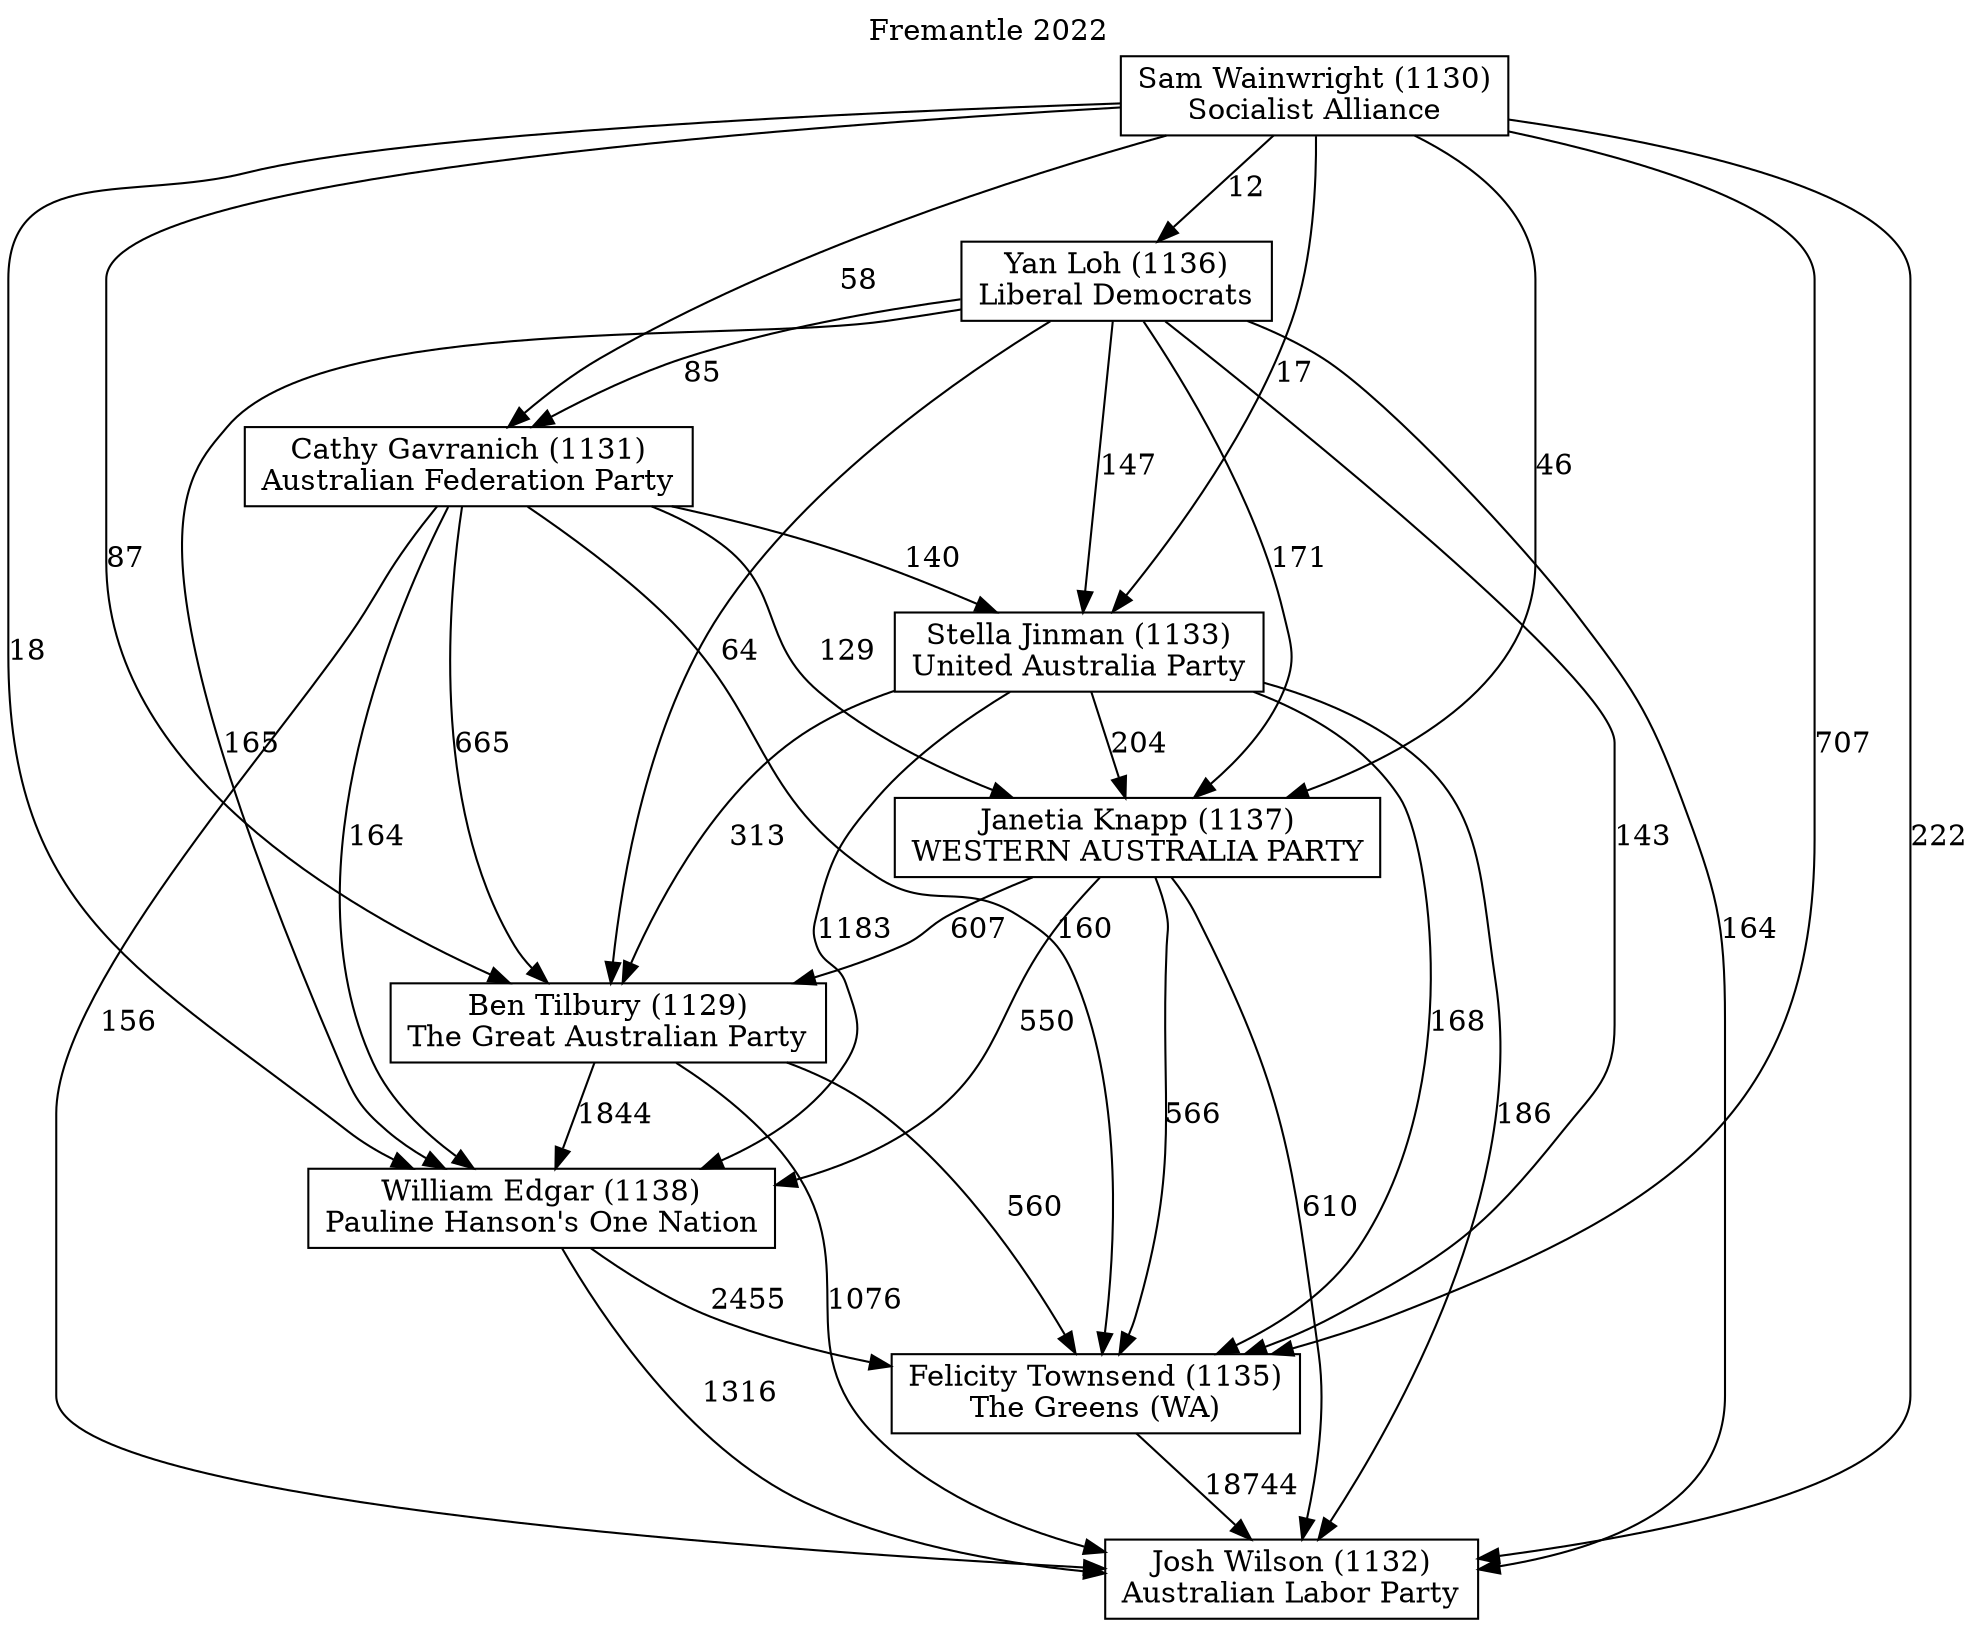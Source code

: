 // House preference flow
digraph "Josh Wilson (1132)_Fremantle_2022" {
	graph [label="Fremantle 2022" labelloc=t mclimit=10]
	node [shape=box]
	"Josh Wilson (1132)" [label="Josh Wilson (1132)
Australian Labor Party"]
	"Yan Loh (1136)" [label="Yan Loh (1136)
Liberal Democrats"]
	"William Edgar (1138)" [label="William Edgar (1138)
Pauline Hanson's One Nation"]
	"Sam Wainwright (1130)" [label="Sam Wainwright (1130)
Socialist Alliance"]
	"Ben Tilbury (1129)" [label="Ben Tilbury (1129)
The Great Australian Party"]
	"Cathy Gavranich (1131)" [label="Cathy Gavranich (1131)
Australian Federation Party"]
	"Janetia Knapp (1137)" [label="Janetia Knapp (1137)
WESTERN AUSTRALIA PARTY"]
	"Stella Jinman (1133)" [label="Stella Jinman (1133)
United Australia Party"]
	"Felicity Townsend (1135)" [label="Felicity Townsend (1135)
The Greens (WA)"]
	"Sam Wainwright (1130)" -> "Stella Jinman (1133)" [label=17]
	"Ben Tilbury (1129)" -> "Felicity Townsend (1135)" [label=560]
	"Janetia Knapp (1137)" -> "Ben Tilbury (1129)" [label=607]
	"Cathy Gavranich (1131)" -> "Josh Wilson (1132)" [label=156]
	"Cathy Gavranich (1131)" -> "William Edgar (1138)" [label=164]
	"Yan Loh (1136)" -> "Josh Wilson (1132)" [label=164]
	"Janetia Knapp (1137)" -> "Felicity Townsend (1135)" [label=566]
	"Stella Jinman (1133)" -> "Ben Tilbury (1129)" [label=313]
	"Stella Jinman (1133)" -> "Felicity Townsend (1135)" [label=168]
	"Sam Wainwright (1130)" -> "Josh Wilson (1132)" [label=222]
	"Yan Loh (1136)" -> "Cathy Gavranich (1131)" [label=85]
	"Stella Jinman (1133)" -> "Josh Wilson (1132)" [label=186]
	"Felicity Townsend (1135)" -> "Josh Wilson (1132)" [label=18744]
	"Cathy Gavranich (1131)" -> "Stella Jinman (1133)" [label=140]
	"Yan Loh (1136)" -> "Stella Jinman (1133)" [label=147]
	"Cathy Gavranich (1131)" -> "Janetia Knapp (1137)" [label=129]
	"Janetia Knapp (1137)" -> "Josh Wilson (1132)" [label=610]
	"William Edgar (1138)" -> "Felicity Townsend (1135)" [label=2455]
	"Yan Loh (1136)" -> "Felicity Townsend (1135)" [label=143]
	"Sam Wainwright (1130)" -> "Yan Loh (1136)" [label=12]
	"Ben Tilbury (1129)" -> "William Edgar (1138)" [label=1844]
	"Stella Jinman (1133)" -> "Janetia Knapp (1137)" [label=204]
	"Sam Wainwright (1130)" -> "William Edgar (1138)" [label=18]
	"Stella Jinman (1133)" -> "William Edgar (1138)" [label=1183]
	"Yan Loh (1136)" -> "Janetia Knapp (1137)" [label=171]
	"Cathy Gavranich (1131)" -> "Felicity Townsend (1135)" [label=160]
	"Yan Loh (1136)" -> "William Edgar (1138)" [label=165]
	"Yan Loh (1136)" -> "Ben Tilbury (1129)" [label=64]
	"Ben Tilbury (1129)" -> "Josh Wilson (1132)" [label=1076]
	"William Edgar (1138)" -> "Josh Wilson (1132)" [label=1316]
	"Sam Wainwright (1130)" -> "Felicity Townsend (1135)" [label=707]
	"Cathy Gavranich (1131)" -> "Ben Tilbury (1129)" [label=665]
	"Sam Wainwright (1130)" -> "Cathy Gavranich (1131)" [label=58]
	"Sam Wainwright (1130)" -> "Ben Tilbury (1129)" [label=87]
	"Sam Wainwright (1130)" -> "Janetia Knapp (1137)" [label=46]
	"Janetia Knapp (1137)" -> "William Edgar (1138)" [label=550]
}
